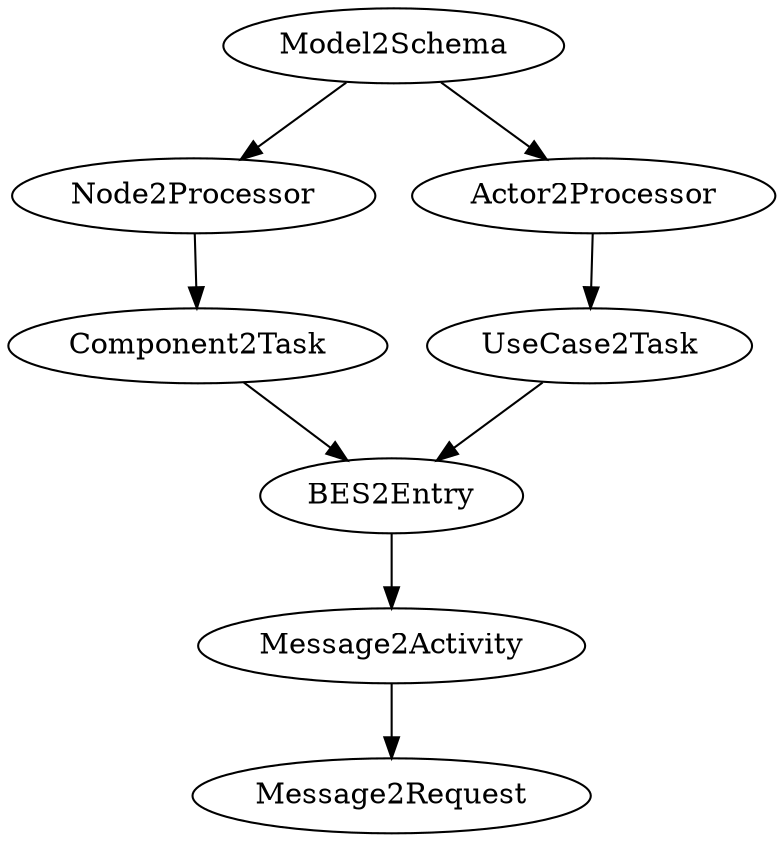 digraph G {
// Transformation rules
    0[label ="Model2Schema"];
    1[label ="Node2Processor"];
    2[label ="Component2Task"];
    3[label ="Actor2Processor"];
    4[label ="UseCase2Task"];
    5[label ="BES2Entry"];
    6[label ="Message2Activity"];
    7[label ="Message2Request"];


// transformation rules edges
    0->{1,3}

    // Node
    1->2
    3->4

    // Actor
    2->5
    4->5

    // Same for both node and actor
    5->6
    6->7
}